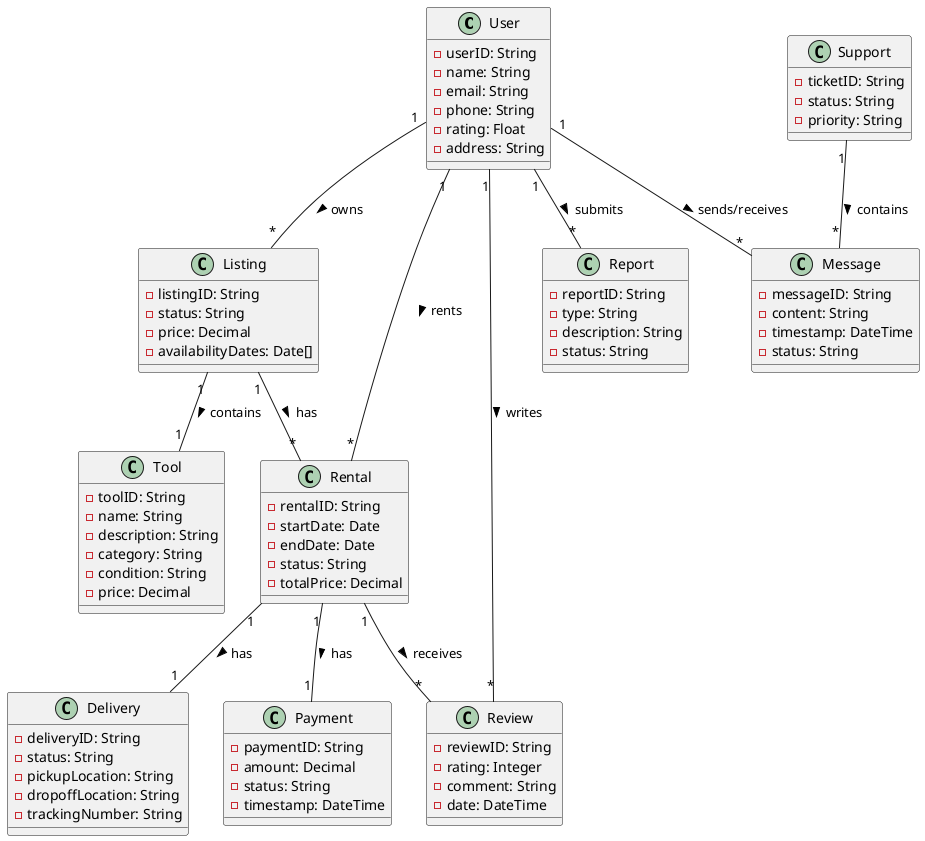 @startuml

class User {
  -userID: String
  -name: String
  -email: String
  -phone: String
  -rating: Float
  -address: String
}

class Tool {
  -toolID: String
  -name: String
  -description: String
  -category: String
  -condition: String
  -price: Decimal
}

class Listing {
  -listingID: String
  -status: String
  -price: Decimal
  -availabilityDates: Date[]
}

class Rental {
  -rentalID: String
  -startDate: Date
  -endDate: Date
  -status: String
  -totalPrice: Decimal
}

class Delivery {
  -deliveryID: String
  -status: String
  -pickupLocation: String
  -dropoffLocation: String
  -trackingNumber: String
}

class Payment {
  -paymentID: String
  -amount: Decimal
  -status: String
  -timestamp: DateTime
}

class Review {
  -reviewID: String
  -rating: Integer
  -comment: String
  -date: DateTime
}

class Report {
  -reportID: String
  -type: String
  -description: String
  -status: String
}

class Support {
  -ticketID: String
  -status: String
  -priority: String
}

class Message {
  -messageID: String
  -content: String
  -timestamp: DateTime
  -status: String
}

User "1" -- "*" Listing : owns >
User "1" -- "*" Rental : rents >
User "1" -- "*" Review : writes >
User "1" -- "*" Report : submits >
User "1" -- "*" Message : sends/receives >

Listing "1" -- "1" Tool : contains >
Listing "1" -- "*" Rental : has >

Rental "1" -- "1" Delivery : has >
Rental "1" -- "1" Payment : has >
Rental "1" -- "*" Review : receives >

Support "1" -- "*" Message : contains >

@enduml

